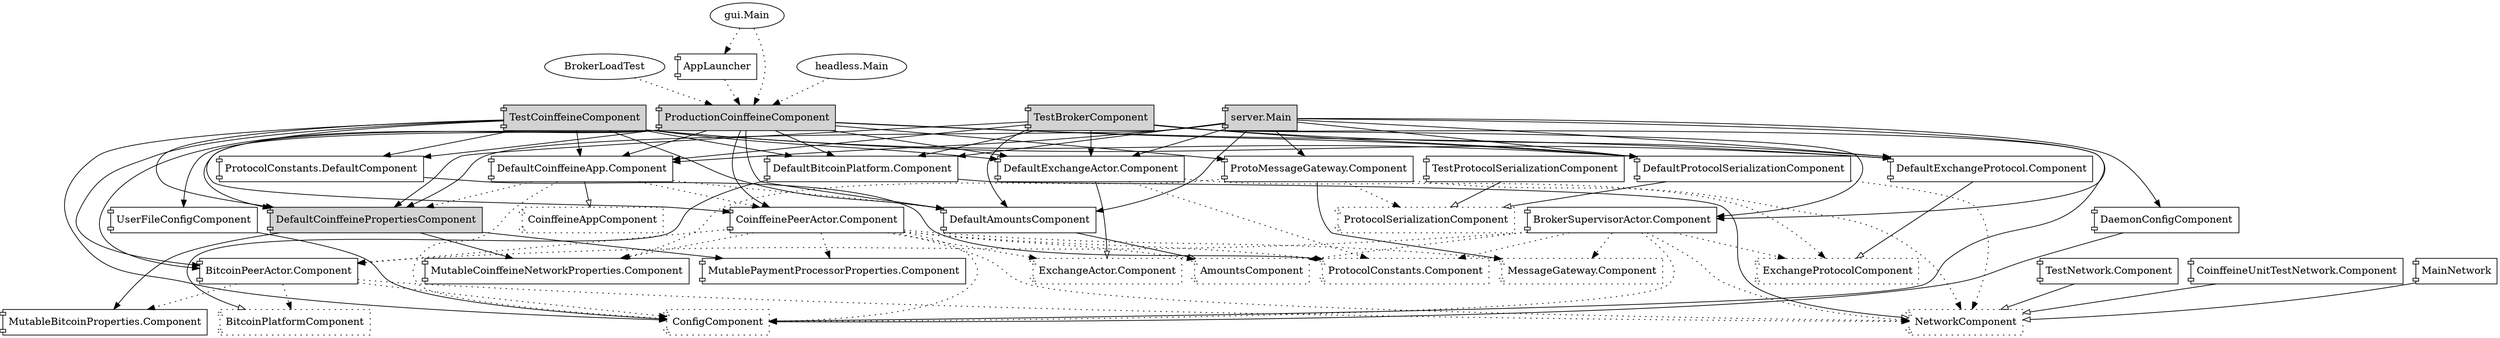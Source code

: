 digraph {
    /*
     * Legend:
     *   Component nodes: concrete components
     *   Dotted components: component interfaces
     *   Shaded components: components that aggregate other components
     *   Oval nodes: main classes / program entry points
     *   Dotted arrows: use relationships
     *   Solid arrows: aggregate relationships
     *   Arrows with a triangle: implementation relationships
     */

    subgraph main {
        BrokerLoadTest;
        GuiMain[label="gui.Main"];
        HeadlessMain[label="headless.Main"];
    }

    subgraph components {
        node[shape="component"];
        edge[arrowhead="empty"];

        AppLauncher;

        NetworkComponent[style="dotted"];
        TestNetworkComponent[label="TestNetwork.Component"];
        DefaultBitcoinPlatformComponent[label="DefaultBitcoinPlatform.Component"];
        CoinffeineUnitTestNetworkComponent[label="CoinffeineUnitTestNetwork.Component"];
        MainNetwork;
        TestNetworkComponent, DefaultBitcoinPlatformComponent, CoinffeineUnitTestNetworkComponent,
          MainNetwork -> NetworkComponent;

        AmountsComponent[style="dotted"];
        DefaultAmountsComponent -> AmountsComponent;

        CoinffeineAppComponent[style="dotted"];
        DefaultCoinffeineAppComponent[label="DefaultCoinffeineApp.Component"];
        DefaultCoinffeineAppComponent -> CoinffeineAppComponent;

        BitcoinPlatformComponent[style="dotted"];
        DefaultBitcoinPlatformComponent -> BitcoinPlatformComponent;

        ConfigComponent[style="dotted"];
        UserFileConfigComponent -> ConfigComponent;
        DaemonConfigComponent -> ConfigComponent;

        ExchangeProtocolComponent[style="dotted"];
        DefaultExchangeProtocolComponent[label="DefaultExchangeProtocol.Component"];
        DefaultExchangeProtocolComponent -> ExchangeProtocolComponent;

        ExchangeActorComponent[style="dotted", label="ExchangeActor.Component"];
        DefaultExchangeActorComponent[label="DefaultExchangeActor.Component"];
        DefaultExchangeActorComponent -> ExchangeActorComponent;

        MutableBitcoinPropertiesComponent[label="MutableBitcoinProperties.Component"];
        MutableCoinffeineNetworkPropertiesComponent[label="MutableCoinffeineNetworkProperties.Component"];
        MutablePaymentProcessorPropertiesComponent[label="MutablePaymentProcessorProperties.Component"];

        BitcoinPeerActorComponent[label="BitcoinPeerActor.Component"];

        CoinffeinePeerActorComponent[label="CoinffeinePeerActor.Component"];

        ProtocolConstantsComponent[style="dotted", label="ProtocolConstants.Component"];
        DefaultProtocolConstantsComponent[label="ProtocolConstants.DefaultComponent"];
        DefaultProtocolConstantsComponent -> ProtocolConstantsComponent;

        MessageGatewayComponent[style="dotted", label="MessageGateway.Component"];
        ProtoMessageGatewayComponent[label="ProtoMessageGateway.Component"];
        ProtoMessageGatewayComponent -> MessageGatewayComponent;

        ProtocolSerializationComponent[style="dotted"];
        TestProtocolSerializationComponent, DefaultProtocolSerializationComponent ->
            ProtocolSerializationComponent;

        BrokerSupervisorActorComponent[label="BrokerSupervisorActor.Component"];

        ProductionCoinffeineComponent[style="filled"];
        TestCoinffeineComponent[style="filled"];
        ServerMain[style="filled", label="server.Main"];
        TestBrokerComponent[style="filled"];
        DefaultCoinffeinePropertiesComponent[style="filled"];
    }

    subgraph uses {
        edge[style="dotted"]
        BrokerLoadTest -> ProductionCoinffeineComponent;
        GuiMain -> ProductionCoinffeineComponent;
        GuiMain -> AppLauncher -> ProductionCoinffeineComponent;
        HeadlessMain -> ProductionCoinffeineComponent;

        DefaultCoinffeineAppComponent -> CoinffeinePeerActorComponent, ConfigComponent,
            DefaultAmountsComponent, DefaultCoinffeinePropertiesComponent;

        DefaultExchangeActorComponent -> ExchangeProtocolComponent, ProtocolConstantsComponent;

        BitcoinPeerActorComponent -> BitcoinPlatformComponent, NetworkComponent, ConfigComponent,
            MutableBitcoinPropertiesComponent;

        CoinffeinePeerActorComponent -> MessageGatewayComponent, BitcoinPeerActorComponent,
            ExchangeActorComponent, ConfigComponent, NetworkComponent, ProtocolConstantsComponent,
            MutablePaymentProcessorPropertiesComponent, MutableCoinffeineNetworkPropertiesComponent,
            AmountsComponent;

        ProtoMessageGatewayComponent ->
            ProtocolSerializationComponent, NetworkComponent, MutableCoinffeineNetworkPropertiesComponent;

        DefaultProtocolSerializationComponent -> NetworkComponent;

        BrokerSupervisorActorComponent -> ExchangeProtocolComponent, MessageGatewayComponent,
            BitcoinPeerActorComponent, ProtocolConstantsComponent, AmountsComponent,
            ConfigComponent, NetworkComponent;
    }

    subgraph aggregations {
        ServerMain, ProductionCoinffeineComponent, TestCoinffeineComponent, TestBrokerComponent ->
            DefaultAmountsComponent, DefaultCoinffeineAppComponent, DefaultBitcoinPlatformComponent,
            DefaultExchangeProtocolComponent, DefaultExchangeActorComponent,
            DefaultCoinffeinePropertiesComponent, DefaultProtocolSerializationComponent;

        TestCoinffeineComponent, TestBrokerComponent -> ConfigComponent;

        ServerMain -> DaemonConfigComponent, ProtoMessageGatewayComponent,
            BrokerSupervisorActorComponent;

        ProductionCoinffeineComponent, TestCoinffeineComponent ->
            CoinffeinePeerActorComponent, BitcoinPeerActorComponent,
            DefaultProtocolConstantsComponent;

        ProductionCoinffeineComponent -> UserFileConfigComponent, ProtoMessageGatewayComponent;

        TestBrokerComponent -> BrokerSupervisorActorComponent;

        DefaultCoinffeinePropertiesComponent -> MutableBitcoinPropertiesComponent,
            MutableCoinffeineNetworkPropertiesComponent, MutablePaymentProcessorPropertiesComponent;
    }
}
